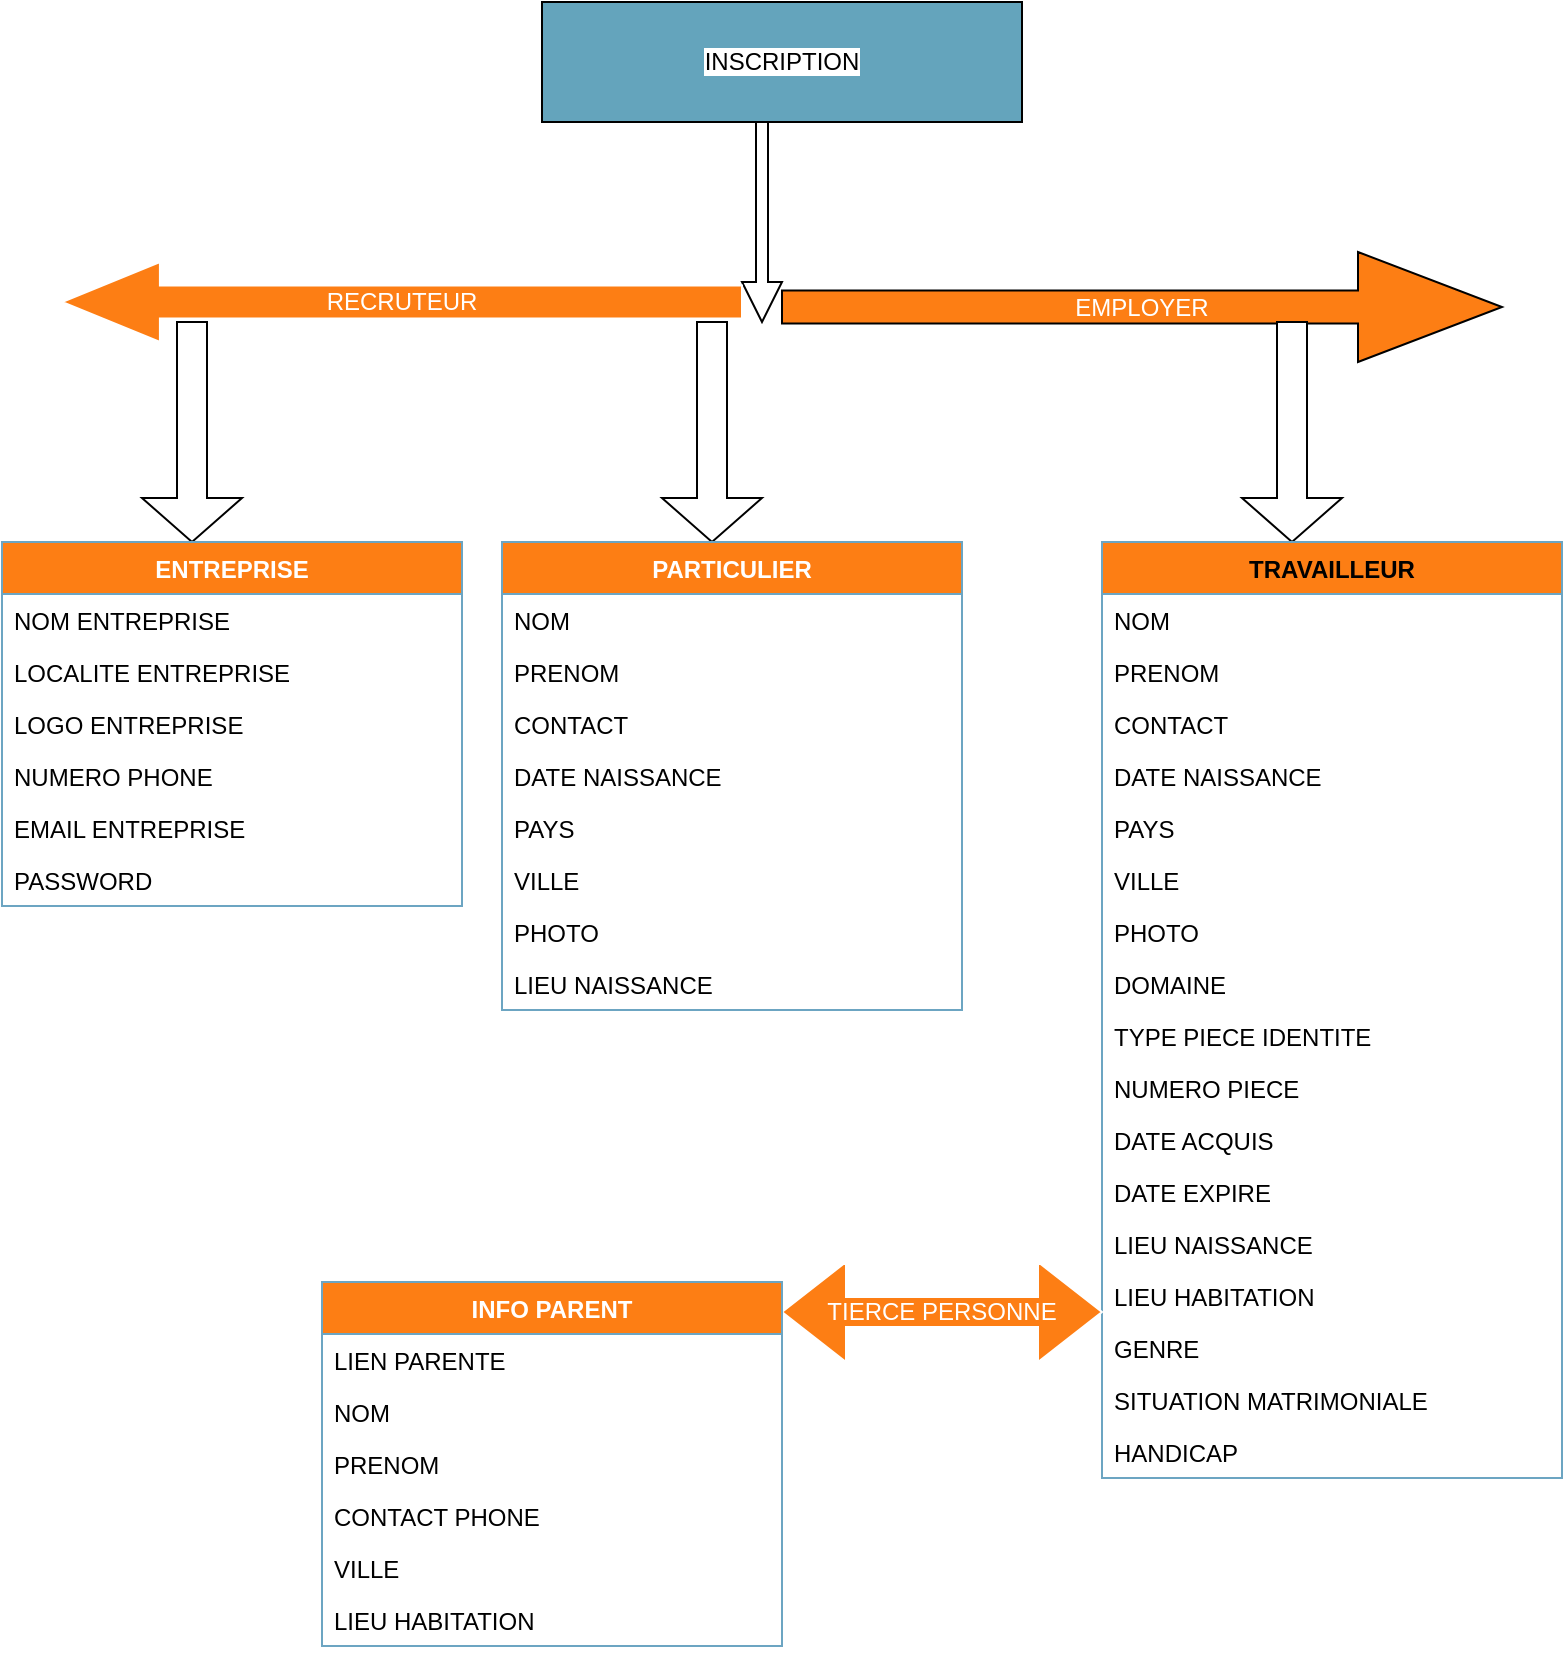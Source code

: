 <mxfile version="14.9.9" type="github">
  <diagram id="VK9HpViJWBIS-n7L-eVx" name="Page-1">
    <mxGraphModel dx="1038" dy="546" grid="1" gridSize="10" guides="1" tooltips="1" connect="1" arrows="1" fold="1" page="1" pageScale="1" pageWidth="827" pageHeight="1169" math="0" shadow="0">
      <root>
        <mxCell id="0" />
        <mxCell id="1" parent="0" />
        <mxCell id="k6bKdK0Z1SNqEurg4iVA-3" value="&lt;span style=&quot;background-color: rgb(255 , 255 , 255)&quot;&gt;INSCRIPTION&lt;/span&gt;" style="rounded=0;whiteSpace=wrap;html=1;fillColor=#64A4BC;" parent="1" vertex="1">
          <mxGeometry x="280" y="30" width="240" height="60" as="geometry" />
        </mxCell>
        <mxCell id="k6bKdK0Z1SNqEurg4iVA-5" value="" style="shape=singleArrow;direction=south;whiteSpace=wrap;html=1;" parent="1" vertex="1">
          <mxGeometry x="380" y="90" width="20" height="100" as="geometry" />
        </mxCell>
        <mxCell id="k6bKdK0Z1SNqEurg4iVA-6" value="&lt;font color=&quot;#ffffff&quot;&gt;RECRUTEUR&lt;/font&gt;" style="shape=singleArrow;direction=west;whiteSpace=wrap;html=1;arrowWidth=0.413;arrowSize=0.144;strokeColor=#FFFFFF;fillColor=#fd7e14;" parent="1" vertex="1">
          <mxGeometry x="40" y="160" width="340" height="40" as="geometry" />
        </mxCell>
        <mxCell id="k6bKdK0Z1SNqEurg4iVA-7" value="&lt;font color=&quot;#ffffff&quot;&gt;EMPLOYER&lt;/font&gt;" style="shape=singleArrow;whiteSpace=wrap;html=1;fillColor=#fd7e14;" parent="1" vertex="1">
          <mxGeometry x="400" y="155" width="360" height="55" as="geometry" />
        </mxCell>
        <mxCell id="k6bKdK0Z1SNqEurg4iVA-12" value="" style="shape=singleArrow;direction=south;whiteSpace=wrap;html=1;" parent="1" vertex="1">
          <mxGeometry x="80" y="190" width="50" height="110" as="geometry" />
        </mxCell>
        <mxCell id="k6bKdK0Z1SNqEurg4iVA-14" value="" style="shape=singleArrow;direction=south;whiteSpace=wrap;html=1;" parent="1" vertex="1">
          <mxGeometry x="340" y="190" width="50" height="110" as="geometry" />
        </mxCell>
        <mxCell id="k6bKdK0Z1SNqEurg4iVA-27" value="" style="shape=singleArrow;direction=south;whiteSpace=wrap;html=1;" parent="1" vertex="1">
          <mxGeometry x="630" y="190" width="50" height="110" as="geometry" />
        </mxCell>
        <mxCell id="k6bKdK0Z1SNqEurg4iVA-31" value="ENTREPRISE" style="swimlane;fontStyle=1;align=center;verticalAlign=top;childLayout=stackLayout;horizontal=1;startSize=26;horizontalStack=0;resizeParent=1;resizeParentMax=0;resizeLast=0;collapsible=1;marginBottom=0;strokeColor=#6CA5C2;fillColor=#fd7e14;fontColor=#FFFFFF;" parent="1" vertex="1">
          <mxGeometry x="10" y="300" width="230" height="182" as="geometry" />
        </mxCell>
        <mxCell id="k6bKdK0Z1SNqEurg4iVA-32" value="NOM ENTREPRISE" style="text;strokeColor=none;fillColor=none;align=left;verticalAlign=top;spacingLeft=4;spacingRight=4;overflow=hidden;rotatable=0;points=[[0,0.5],[1,0.5]];portConstraint=eastwest;" parent="k6bKdK0Z1SNqEurg4iVA-31" vertex="1">
          <mxGeometry y="26" width="230" height="26" as="geometry" />
        </mxCell>
        <mxCell id="k6bKdK0Z1SNqEurg4iVA-34" value="LOCALITE ENTREPRISE" style="text;strokeColor=none;fillColor=none;align=left;verticalAlign=top;spacingLeft=4;spacingRight=4;overflow=hidden;rotatable=0;points=[[0,0.5],[1,0.5]];portConstraint=eastwest;" parent="k6bKdK0Z1SNqEurg4iVA-31" vertex="1">
          <mxGeometry y="52" width="230" height="26" as="geometry" />
        </mxCell>
        <mxCell id="k6bKdK0Z1SNqEurg4iVA-35" value="LOGO ENTREPRISE" style="text;strokeColor=none;fillColor=none;align=left;verticalAlign=top;spacingLeft=4;spacingRight=4;overflow=hidden;rotatable=0;points=[[0,0.5],[1,0.5]];portConstraint=eastwest;" parent="k6bKdK0Z1SNqEurg4iVA-31" vertex="1">
          <mxGeometry y="78" width="230" height="26" as="geometry" />
        </mxCell>
        <mxCell id="k6bKdK0Z1SNqEurg4iVA-36" value="NUMERO PHONE" style="text;strokeColor=none;fillColor=none;align=left;verticalAlign=top;spacingLeft=4;spacingRight=4;overflow=hidden;rotatable=0;points=[[0,0.5],[1,0.5]];portConstraint=eastwest;" parent="k6bKdK0Z1SNqEurg4iVA-31" vertex="1">
          <mxGeometry y="104" width="230" height="26" as="geometry" />
        </mxCell>
        <mxCell id="k6bKdK0Z1SNqEurg4iVA-37" value="EMAIL ENTREPRISE" style="text;strokeColor=none;fillColor=none;align=left;verticalAlign=top;spacingLeft=4;spacingRight=4;overflow=hidden;rotatable=0;points=[[0,0.5],[1,0.5]];portConstraint=eastwest;" parent="k6bKdK0Z1SNqEurg4iVA-31" vertex="1">
          <mxGeometry y="130" width="230" height="26" as="geometry" />
        </mxCell>
        <mxCell id="k6bKdK0Z1SNqEurg4iVA-38" value="PASSWORD" style="text;strokeColor=none;fillColor=none;align=left;verticalAlign=top;spacingLeft=4;spacingRight=4;overflow=hidden;rotatable=0;points=[[0,0.5],[1,0.5]];portConstraint=eastwest;" parent="k6bKdK0Z1SNqEurg4iVA-31" vertex="1">
          <mxGeometry y="156" width="230" height="26" as="geometry" />
        </mxCell>
        <mxCell id="k6bKdK0Z1SNqEurg4iVA-50" value="TRAVAILLEUR" style="swimlane;fontStyle=1;align=center;verticalAlign=top;childLayout=stackLayout;horizontal=1;startSize=26;horizontalStack=0;resizeParent=1;resizeParentMax=0;resizeLast=0;collapsible=1;marginBottom=0;strokeColor=#6CA5C2;fillColor=#fd7e14;" parent="1" vertex="1">
          <mxGeometry x="560" y="300" width="230" height="468" as="geometry" />
        </mxCell>
        <mxCell id="k6bKdK0Z1SNqEurg4iVA-51" value="NOM" style="text;strokeColor=none;fillColor=none;align=left;verticalAlign=top;spacingLeft=4;spacingRight=4;overflow=hidden;rotatable=0;points=[[0,0.5],[1,0.5]];portConstraint=eastwest;" parent="k6bKdK0Z1SNqEurg4iVA-50" vertex="1">
          <mxGeometry y="26" width="230" height="26" as="geometry" />
        </mxCell>
        <mxCell id="k6bKdK0Z1SNqEurg4iVA-52" value="PRENOM" style="text;strokeColor=none;fillColor=none;align=left;verticalAlign=top;spacingLeft=4;spacingRight=4;overflow=hidden;rotatable=0;points=[[0,0.5],[1,0.5]];portConstraint=eastwest;" parent="k6bKdK0Z1SNqEurg4iVA-50" vertex="1">
          <mxGeometry y="52" width="230" height="26" as="geometry" />
        </mxCell>
        <mxCell id="k6bKdK0Z1SNqEurg4iVA-53" value="CONTACT" style="text;strokeColor=none;fillColor=none;align=left;verticalAlign=top;spacingLeft=4;spacingRight=4;overflow=hidden;rotatable=0;points=[[0,0.5],[1,0.5]];portConstraint=eastwest;" parent="k6bKdK0Z1SNqEurg4iVA-50" vertex="1">
          <mxGeometry y="78" width="230" height="26" as="geometry" />
        </mxCell>
        <mxCell id="k6bKdK0Z1SNqEurg4iVA-54" value="DATE NAISSANCE" style="text;strokeColor=none;fillColor=none;align=left;verticalAlign=top;spacingLeft=4;spacingRight=4;overflow=hidden;rotatable=0;points=[[0,0.5],[1,0.5]];portConstraint=eastwest;" parent="k6bKdK0Z1SNqEurg4iVA-50" vertex="1">
          <mxGeometry y="104" width="230" height="26" as="geometry" />
        </mxCell>
        <mxCell id="k6bKdK0Z1SNqEurg4iVA-55" value="PAYS" style="text;strokeColor=none;fillColor=none;align=left;verticalAlign=top;spacingLeft=4;spacingRight=4;overflow=hidden;rotatable=0;points=[[0,0.5],[1,0.5]];portConstraint=eastwest;" parent="k6bKdK0Z1SNqEurg4iVA-50" vertex="1">
          <mxGeometry y="130" width="230" height="26" as="geometry" />
        </mxCell>
        <mxCell id="k6bKdK0Z1SNqEurg4iVA-56" value="VILLE" style="text;strokeColor=none;fillColor=none;align=left;verticalAlign=top;spacingLeft=4;spacingRight=4;overflow=hidden;rotatable=0;points=[[0,0.5],[1,0.5]];portConstraint=eastwest;" parent="k6bKdK0Z1SNqEurg4iVA-50" vertex="1">
          <mxGeometry y="156" width="230" height="26" as="geometry" />
        </mxCell>
        <mxCell id="k6bKdK0Z1SNqEurg4iVA-57" value="PHOTO" style="text;strokeColor=none;fillColor=none;align=left;verticalAlign=top;spacingLeft=4;spacingRight=4;overflow=hidden;rotatable=0;points=[[0,0.5],[1,0.5]];portConstraint=eastwest;" parent="k6bKdK0Z1SNqEurg4iVA-50" vertex="1">
          <mxGeometry y="182" width="230" height="26" as="geometry" />
        </mxCell>
        <mxCell id="k6bKdK0Z1SNqEurg4iVA-58" value="DOMAINE" style="text;strokeColor=none;fillColor=none;align=left;verticalAlign=top;spacingLeft=4;spacingRight=4;overflow=hidden;rotatable=0;points=[[0,0.5],[1,0.5]];portConstraint=eastwest;" parent="k6bKdK0Z1SNqEurg4iVA-50" vertex="1">
          <mxGeometry y="208" width="230" height="26" as="geometry" />
        </mxCell>
        <mxCell id="k6bKdK0Z1SNqEurg4iVA-59" value="TYPE PIECE IDENTITE" style="text;strokeColor=none;fillColor=none;align=left;verticalAlign=top;spacingLeft=4;spacingRight=4;overflow=hidden;rotatable=0;points=[[0,0.5],[1,0.5]];portConstraint=eastwest;" parent="k6bKdK0Z1SNqEurg4iVA-50" vertex="1">
          <mxGeometry y="234" width="230" height="26" as="geometry" />
        </mxCell>
        <mxCell id="k6bKdK0Z1SNqEurg4iVA-60" value="NUMERO PIECE" style="text;strokeColor=none;fillColor=none;align=left;verticalAlign=top;spacingLeft=4;spacingRight=4;overflow=hidden;rotatable=0;points=[[0,0.5],[1,0.5]];portConstraint=eastwest;" parent="k6bKdK0Z1SNqEurg4iVA-50" vertex="1">
          <mxGeometry y="260" width="230" height="26" as="geometry" />
        </mxCell>
        <mxCell id="k6bKdK0Z1SNqEurg4iVA-61" value="DATE ACQUIS" style="text;strokeColor=none;fillColor=none;align=left;verticalAlign=top;spacingLeft=4;spacingRight=4;overflow=hidden;rotatable=0;points=[[0,0.5],[1,0.5]];portConstraint=eastwest;" parent="k6bKdK0Z1SNqEurg4iVA-50" vertex="1">
          <mxGeometry y="286" width="230" height="26" as="geometry" />
        </mxCell>
        <mxCell id="k6bKdK0Z1SNqEurg4iVA-62" value="DATE EXPIRE" style="text;strokeColor=none;fillColor=none;align=left;verticalAlign=top;spacingLeft=4;spacingRight=4;overflow=hidden;rotatable=0;points=[[0,0.5],[1,0.5]];portConstraint=eastwest;" parent="k6bKdK0Z1SNqEurg4iVA-50" vertex="1">
          <mxGeometry y="312" width="230" height="26" as="geometry" />
        </mxCell>
        <mxCell id="k6bKdK0Z1SNqEurg4iVA-63" value="LIEU NAISSANCE" style="text;strokeColor=none;fillColor=none;align=left;verticalAlign=top;spacingLeft=4;spacingRight=4;overflow=hidden;rotatable=0;points=[[0,0.5],[1,0.5]];portConstraint=eastwest;" parent="k6bKdK0Z1SNqEurg4iVA-50" vertex="1">
          <mxGeometry y="338" width="230" height="26" as="geometry" />
        </mxCell>
        <mxCell id="k6bKdK0Z1SNqEurg4iVA-64" value="LIEU HABITATION" style="text;strokeColor=none;fillColor=none;align=left;verticalAlign=top;spacingLeft=4;spacingRight=4;overflow=hidden;rotatable=0;points=[[0,0.5],[1,0.5]];portConstraint=eastwest;" parent="k6bKdK0Z1SNqEurg4iVA-50" vertex="1">
          <mxGeometry y="364" width="230" height="26" as="geometry" />
        </mxCell>
        <mxCell id="k6bKdK0Z1SNqEurg4iVA-65" value="GENRE" style="text;strokeColor=none;fillColor=none;align=left;verticalAlign=top;spacingLeft=4;spacingRight=4;overflow=hidden;rotatable=0;points=[[0,0.5],[1,0.5]];portConstraint=eastwest;" parent="k6bKdK0Z1SNqEurg4iVA-50" vertex="1">
          <mxGeometry y="390" width="230" height="26" as="geometry" />
        </mxCell>
        <mxCell id="k6bKdK0Z1SNqEurg4iVA-66" value="SITUATION MATRIMONIALE " style="text;strokeColor=none;fillColor=none;align=left;verticalAlign=top;spacingLeft=4;spacingRight=4;overflow=hidden;rotatable=0;points=[[0,0.5],[1,0.5]];portConstraint=eastwest;" parent="k6bKdK0Z1SNqEurg4iVA-50" vertex="1">
          <mxGeometry y="416" width="230" height="26" as="geometry" />
        </mxCell>
        <mxCell id="k6bKdK0Z1SNqEurg4iVA-67" value="HANDICAP " style="text;strokeColor=none;fillColor=none;align=left;verticalAlign=top;spacingLeft=4;spacingRight=4;overflow=hidden;rotatable=0;points=[[0,0.5],[1,0.5]];portConstraint=eastwest;" parent="k6bKdK0Z1SNqEurg4iVA-50" vertex="1">
          <mxGeometry y="442" width="230" height="26" as="geometry" />
        </mxCell>
        <mxCell id="k6bKdK0Z1SNqEurg4iVA-68" value="PARTICULIER" style="swimlane;fontStyle=1;align=center;verticalAlign=top;childLayout=stackLayout;horizontal=1;startSize=26;horizontalStack=0;resizeParent=1;resizeParentMax=0;resizeLast=0;collapsible=1;marginBottom=0;strokeColor=#6CA5C2;fillColor=#fd7e14;fontColor=#FFFFFF;" parent="1" vertex="1">
          <mxGeometry x="260" y="300" width="230" height="234" as="geometry" />
        </mxCell>
        <mxCell id="k6bKdK0Z1SNqEurg4iVA-69" value="NOM" style="text;strokeColor=none;fillColor=none;align=left;verticalAlign=top;spacingLeft=4;spacingRight=4;overflow=hidden;rotatable=0;points=[[0,0.5],[1,0.5]];portConstraint=eastwest;" parent="k6bKdK0Z1SNqEurg4iVA-68" vertex="1">
          <mxGeometry y="26" width="230" height="26" as="geometry" />
        </mxCell>
        <mxCell id="k6bKdK0Z1SNqEurg4iVA-70" value="PRENOM" style="text;strokeColor=none;fillColor=none;align=left;verticalAlign=top;spacingLeft=4;spacingRight=4;overflow=hidden;rotatable=0;points=[[0,0.5],[1,0.5]];portConstraint=eastwest;" parent="k6bKdK0Z1SNqEurg4iVA-68" vertex="1">
          <mxGeometry y="52" width="230" height="26" as="geometry" />
        </mxCell>
        <mxCell id="k6bKdK0Z1SNqEurg4iVA-71" value="CONTACT" style="text;strokeColor=none;fillColor=none;align=left;verticalAlign=top;spacingLeft=4;spacingRight=4;overflow=hidden;rotatable=0;points=[[0,0.5],[1,0.5]];portConstraint=eastwest;" parent="k6bKdK0Z1SNqEurg4iVA-68" vertex="1">
          <mxGeometry y="78" width="230" height="26" as="geometry" />
        </mxCell>
        <mxCell id="k6bKdK0Z1SNqEurg4iVA-72" value="DATE NAISSANCE" style="text;strokeColor=none;fillColor=none;align=left;verticalAlign=top;spacingLeft=4;spacingRight=4;overflow=hidden;rotatable=0;points=[[0,0.5],[1,0.5]];portConstraint=eastwest;" parent="k6bKdK0Z1SNqEurg4iVA-68" vertex="1">
          <mxGeometry y="104" width="230" height="26" as="geometry" />
        </mxCell>
        <mxCell id="k6bKdK0Z1SNqEurg4iVA-73" value="PAYS" style="text;strokeColor=none;fillColor=none;align=left;verticalAlign=top;spacingLeft=4;spacingRight=4;overflow=hidden;rotatable=0;points=[[0,0.5],[1,0.5]];portConstraint=eastwest;" parent="k6bKdK0Z1SNqEurg4iVA-68" vertex="1">
          <mxGeometry y="130" width="230" height="26" as="geometry" />
        </mxCell>
        <mxCell id="k6bKdK0Z1SNqEurg4iVA-74" value="VILLE" style="text;strokeColor=none;fillColor=none;align=left;verticalAlign=top;spacingLeft=4;spacingRight=4;overflow=hidden;rotatable=0;points=[[0,0.5],[1,0.5]];portConstraint=eastwest;" parent="k6bKdK0Z1SNqEurg4iVA-68" vertex="1">
          <mxGeometry y="156" width="230" height="26" as="geometry" />
        </mxCell>
        <mxCell id="k6bKdK0Z1SNqEurg4iVA-75" value="PHOTO" style="text;strokeColor=none;fillColor=none;align=left;verticalAlign=top;spacingLeft=4;spacingRight=4;overflow=hidden;rotatable=0;points=[[0,0.5],[1,0.5]];portConstraint=eastwest;" parent="k6bKdK0Z1SNqEurg4iVA-68" vertex="1">
          <mxGeometry y="182" width="230" height="26" as="geometry" />
        </mxCell>
        <mxCell id="k6bKdK0Z1SNqEurg4iVA-76" value="LIEU NAISSANCE" style="text;strokeColor=none;fillColor=none;align=left;verticalAlign=top;spacingLeft=4;spacingRight=4;overflow=hidden;rotatable=0;points=[[0,0.5],[1,0.5]];portConstraint=eastwest;" parent="k6bKdK0Z1SNqEurg4iVA-68" vertex="1">
          <mxGeometry y="208" width="230" height="26" as="geometry" />
        </mxCell>
        <mxCell id="k6bKdK0Z1SNqEurg4iVA-81" value="TIERCE PERSONNE" style="shape=doubleArrow;whiteSpace=wrap;html=1;fontColor=#FFFFFF;strokeColor=#FFFFFF;fillColor=#fd7e14;" parent="1" vertex="1">
          <mxGeometry x="400" y="660" width="160" height="50" as="geometry" />
        </mxCell>
        <mxCell id="k6bKdK0Z1SNqEurg4iVA-82" value="INFO PARENT" style="swimlane;fontStyle=1;align=center;verticalAlign=top;childLayout=stackLayout;horizontal=1;startSize=26;horizontalStack=0;resizeParent=1;resizeParentMax=0;resizeLast=0;collapsible=1;marginBottom=0;strokeColor=#6CA5C2;fillColor=#fd7e14;fontColor=#FFFFFF;" parent="1" vertex="1">
          <mxGeometry x="170" y="670" width="230" height="182" as="geometry" />
        </mxCell>
        <mxCell id="k6bKdK0Z1SNqEurg4iVA-83" value="LIEN PARENTE" style="text;strokeColor=none;fillColor=none;align=left;verticalAlign=top;spacingLeft=4;spacingRight=4;overflow=hidden;rotatable=0;points=[[0,0.5],[1,0.5]];portConstraint=eastwest;" parent="k6bKdK0Z1SNqEurg4iVA-82" vertex="1">
          <mxGeometry y="26" width="230" height="26" as="geometry" />
        </mxCell>
        <mxCell id="k6bKdK0Z1SNqEurg4iVA-84" value="NOM" style="text;strokeColor=none;fillColor=none;align=left;verticalAlign=top;spacingLeft=4;spacingRight=4;overflow=hidden;rotatable=0;points=[[0,0.5],[1,0.5]];portConstraint=eastwest;" parent="k6bKdK0Z1SNqEurg4iVA-82" vertex="1">
          <mxGeometry y="52" width="230" height="26" as="geometry" />
        </mxCell>
        <mxCell id="k6bKdK0Z1SNqEurg4iVA-85" value="PRENOM" style="text;strokeColor=none;fillColor=none;align=left;verticalAlign=top;spacingLeft=4;spacingRight=4;overflow=hidden;rotatable=0;points=[[0,0.5],[1,0.5]];portConstraint=eastwest;" parent="k6bKdK0Z1SNqEurg4iVA-82" vertex="1">
          <mxGeometry y="78" width="230" height="26" as="geometry" />
        </mxCell>
        <mxCell id="k6bKdK0Z1SNqEurg4iVA-86" value="CONTACT PHONE" style="text;strokeColor=none;fillColor=none;align=left;verticalAlign=top;spacingLeft=4;spacingRight=4;overflow=hidden;rotatable=0;points=[[0,0.5],[1,0.5]];portConstraint=eastwest;" parent="k6bKdK0Z1SNqEurg4iVA-82" vertex="1">
          <mxGeometry y="104" width="230" height="26" as="geometry" />
        </mxCell>
        <mxCell id="k6bKdK0Z1SNqEurg4iVA-88" value="VILLE" style="text;strokeColor=none;fillColor=none;align=left;verticalAlign=top;spacingLeft=4;spacingRight=4;overflow=hidden;rotatable=0;points=[[0,0.5],[1,0.5]];portConstraint=eastwest;" parent="k6bKdK0Z1SNqEurg4iVA-82" vertex="1">
          <mxGeometry y="130" width="230" height="26" as="geometry" />
        </mxCell>
        <mxCell id="k6bKdK0Z1SNqEurg4iVA-89" value="LIEU HABITATION" style="text;strokeColor=none;fillColor=none;align=left;verticalAlign=top;spacingLeft=4;spacingRight=4;overflow=hidden;rotatable=0;points=[[0,0.5],[1,0.5]];portConstraint=eastwest;" parent="k6bKdK0Z1SNqEurg4iVA-82" vertex="1">
          <mxGeometry y="156" width="230" height="26" as="geometry" />
        </mxCell>
      </root>
    </mxGraphModel>
  </diagram>
</mxfile>
